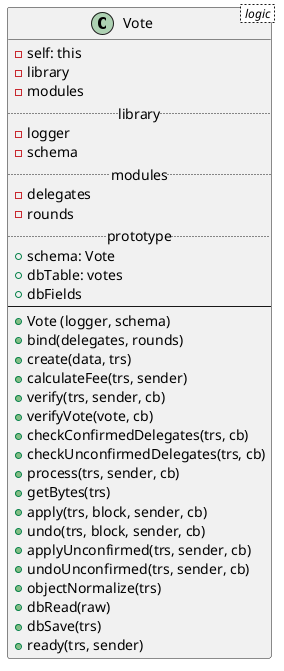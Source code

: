 @startuml
class Vote < logic > {
  - self: this
  - library
  - modules
  .. library ..
  - logger
  - schema
  .. modules ..
  - delegates
  - rounds
  .. prototype ..
  + schema: Vote
  + dbTable: votes
  + dbFields
  --
  + Vote (logger, schema)
  + bind(delegates, rounds)
  + create(data, trs)
  + calculateFee(trs, sender)
  + verify(trs, sender, cb)
  + verifyVote(vote, cb)
  + checkConfirmedDelegates(trs, cb)
  + checkUnconfirmedDelegates(trs, cb)
  + process(trs, sender, cb)
  + getBytes(trs)
  + apply(trs, block, sender, cb)
  + undo(trs, block, sender, cb)
  + applyUnconfirmed(trs, sender, cb)
  + undoUnconfirmed(trs, sender, cb)
  + objectNormalize(trs)
  + dbRead(raw)
  + dbSave(trs)
  + ready(trs, sender)
}
@endtuml
